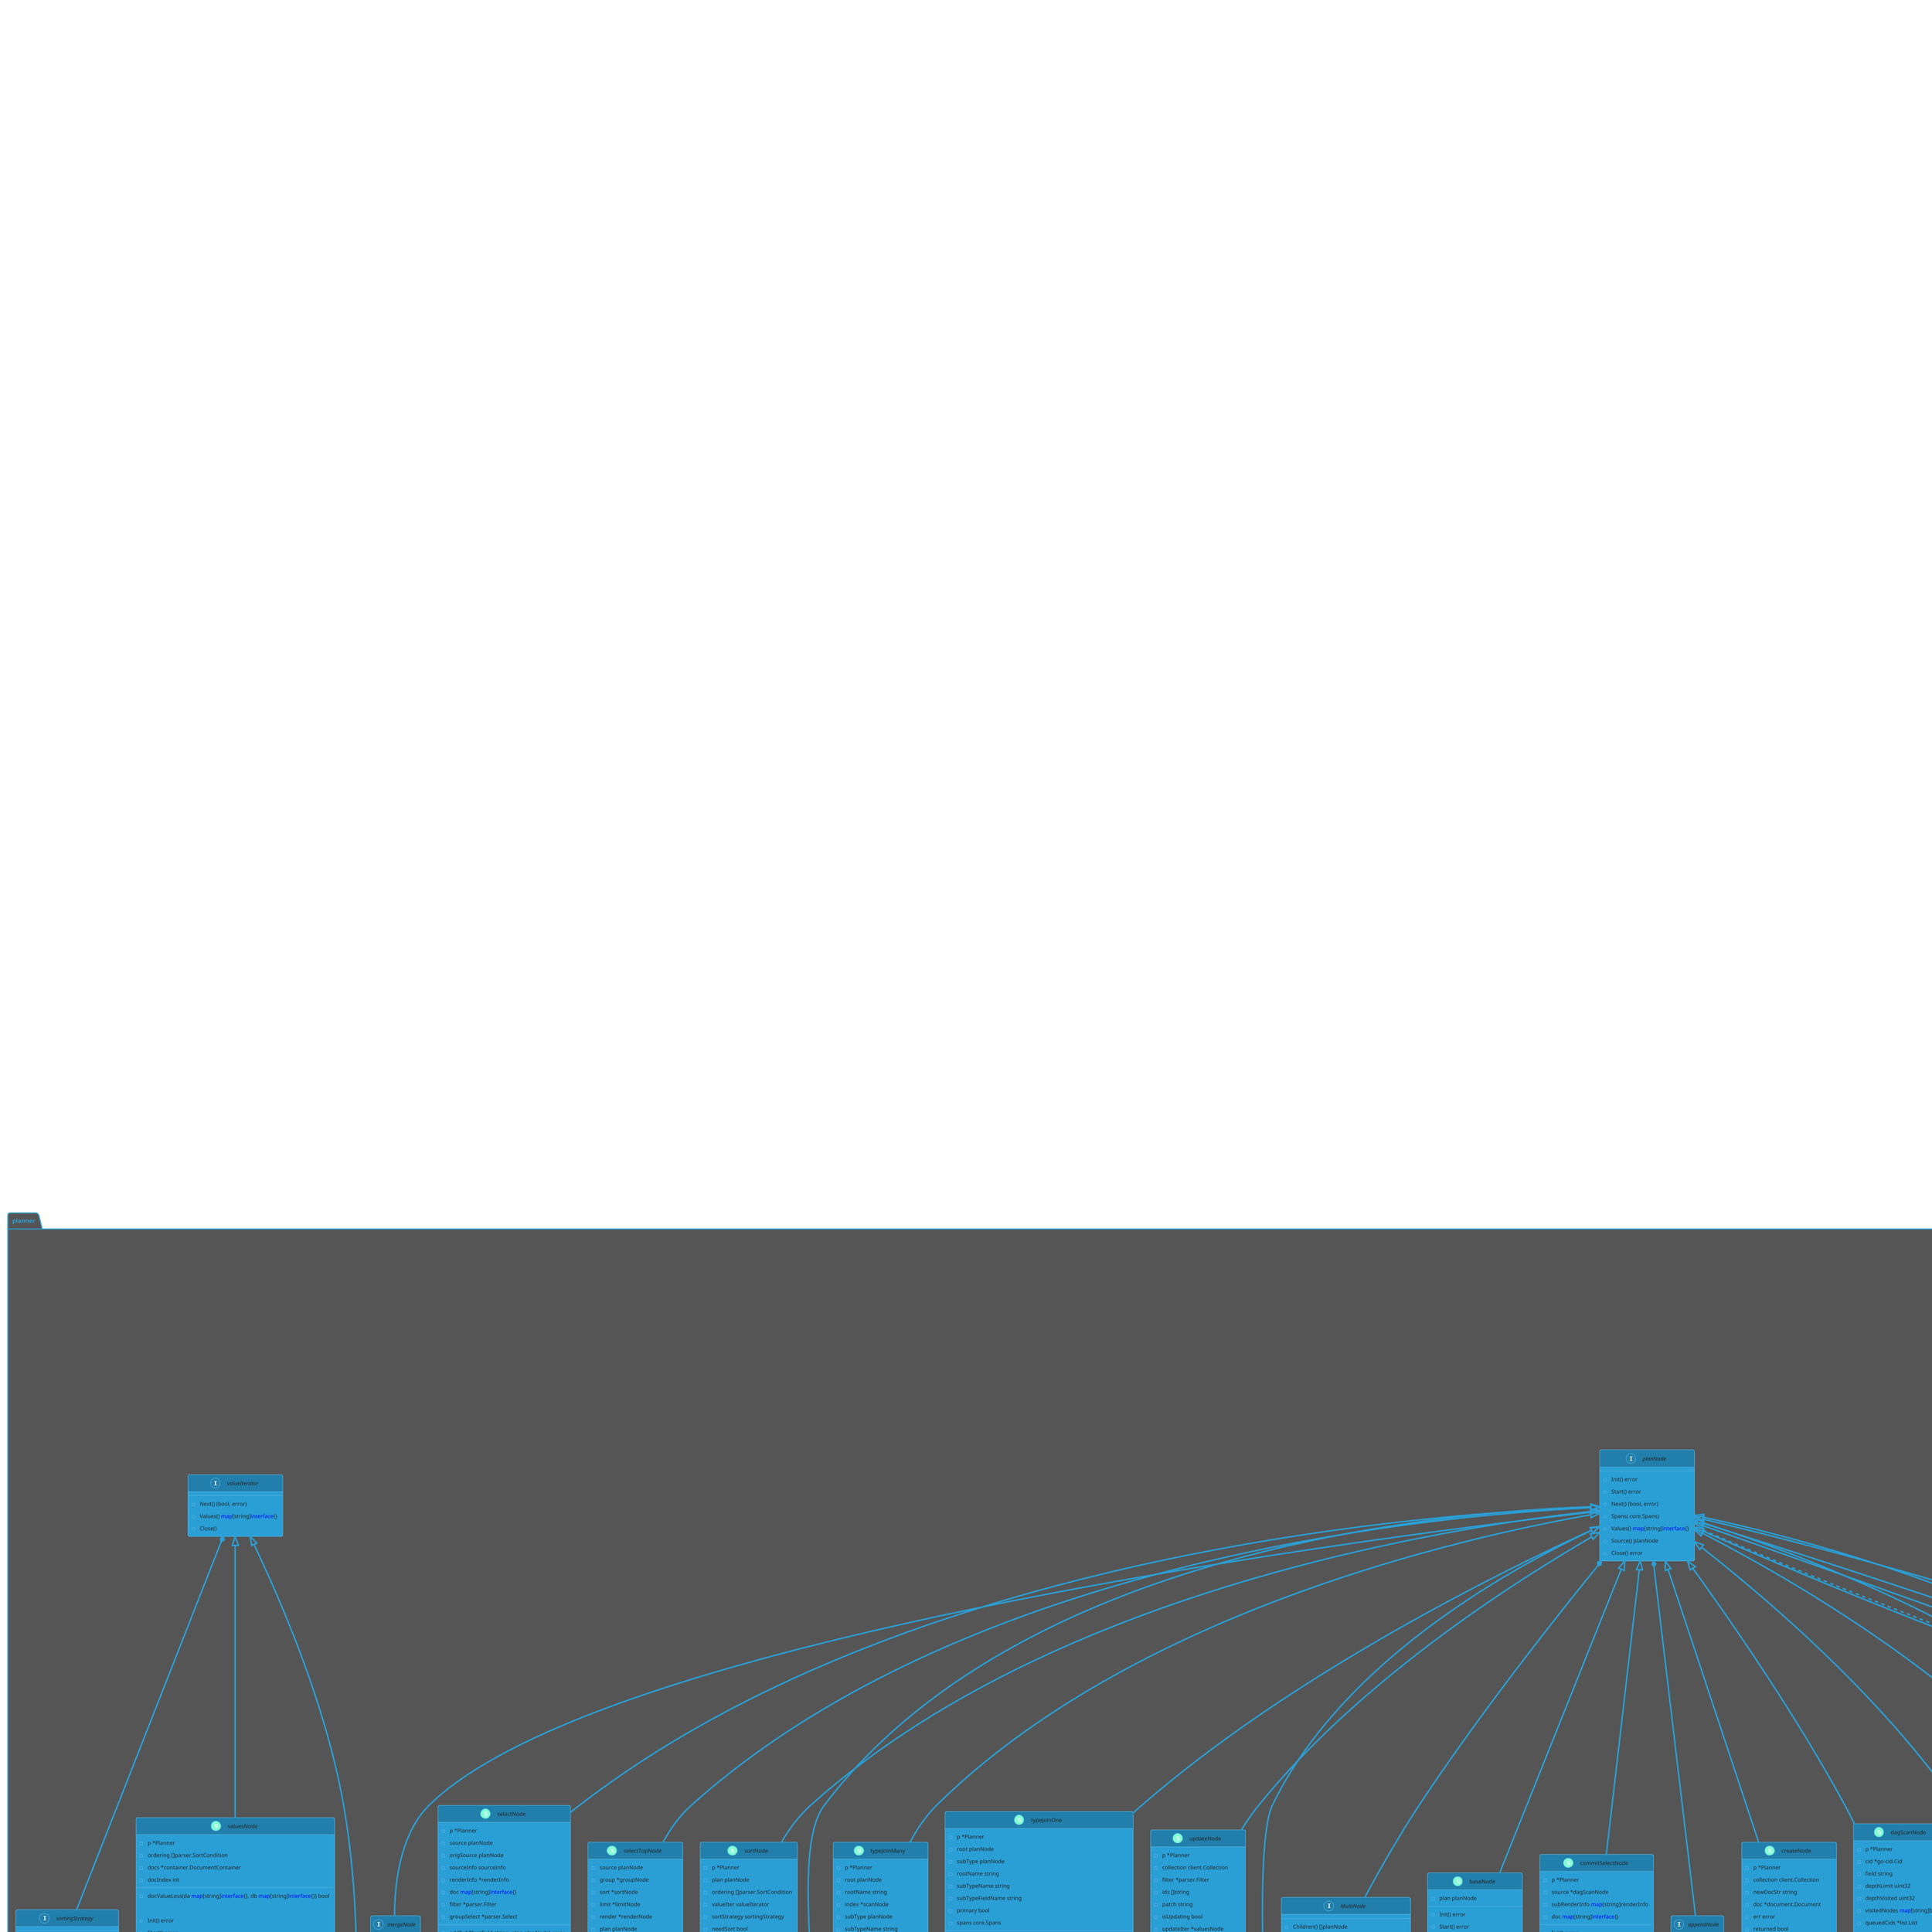 @startuml
!theme cyborg
namespace badger {
    class Datastore << (S,Aquamarine) >> {
        - closeLk sync.RWMutex
        - closed bool
        - closeOnce sync.Once
        - closing <font color=blue>chan</font> <font color=blue>struct</font>{}
        - gcDiscardRatio float64
        - gcSleep time.Duration
        - gcInterval time.Duration
        - syncWrites bool

        + DB *v3.DB

        - periodicGC() 
        - newImplicitTransaction(readOnly bool) *txn
        - gcOnce() error

        + NewTransaction(ctx context.Context, readOnly bool) (go-datastore.Txn, error)
        + Put(ctx context.Context, key go-datastore.Key, value []byte) error
        + Sync(ctx context.Context, prefix go-datastore.Key) error
        + PutWithTTL(ctx context.Context, key go-datastore.Key, value []byte, ttl time.Duration) error
        + SetTTL(ctx context.Context, key go-datastore.Key, ttl time.Duration) error
        + GetExpiration(ctx context.Context, key go-datastore.Key) (time.Time, error)
        + Get(ctx context.Context, key go-datastore.Key) ([]byte, error)
        + Has(ctx context.Context, key go-datastore.Key) (bool, error)
        + GetSize(ctx context.Context, key go-datastore.Key) (int, error)
        + Delete(ctx context.Context, key go-datastore.Key) error
        + Query(ctx context.Context, q query.Query) (query.Results, error)
        + DiskUsage(ctx context.Context) (uint64, error)
        + Close() error
        + Batch(ctx context.Context) (go-datastore.Batch, error)
        + CollectGarbage(ctx context.Context) error

    }
    class Options << (S,Aquamarine) >> {
        + GcDiscardRatio float64
        + GcInterval time.Duration
        + GcSleep time.Duration

    }
    class batch << (S,Aquamarine) >> {
        - ds *Datastore
        - writeBatch *v3.WriteBatch

        - put(key go-datastore.Key, value []byte) error
        - delete(key go-datastore.Key) error
        - commit() error
        - cancel() 

        + Put(ctx context.Context, key go-datastore.Key, value []byte) error
        + Delete(ctx context.Context, key go-datastore.Key) error
        + Commit(ctx context.Context) error
        + Cancel() error

    }
    class compatLogger << (S,Aquamarine) >> {
        - skipLogger zap.SugaredLogger

        + Warning(args ...<font color=blue>interface</font>{}) 
        + Warningf(format string, args ...<font color=blue>interface</font>{}) 

    }
    class txn << (S,Aquamarine) >> {
        - ds *Datastore
        - txn *v3.Txn
        - implicit bool

        - put(key go-datastore.Key, value []byte) error
        - putWithTTL(key go-datastore.Key, value []byte, ttl time.Duration) error
        - getExpiration(key go-datastore.Key) (time.Time, error)
        - setTTL(key go-datastore.Key, ttl time.Duration) error
        - get(key go-datastore.Key) ([]byte, error)
        - has(key go-datastore.Key) (bool, error)
        - getSize(key go-datastore.Key) (int, error)
        - delete(key go-datastore.Key) error
        - query(q query.Query) (query.Results, error)
        - commit() error
        - close() error
        - discard() 

        + Put(ctx context.Context, key go-datastore.Key, value []byte) error
        + Sync(ctx context.Context, prefix go-datastore.Key) error
        + PutWithTTL(ctx context.Context, key go-datastore.Key, value []byte, ttl time.Duration) error
        + GetExpiration(ctx context.Context, key go-datastore.Key) (time.Time, error)
        + SetTTL(ctx context.Context, key go-datastore.Key, ttl time.Duration) error
        + Get(ctx context.Context, key go-datastore.Key) ([]byte, error)
        + Has(ctx context.Context, key go-datastore.Key) (bool, error)
        + GetSize(ctx context.Context, key go-datastore.Key) (int, error)
        + Delete(ctx context.Context, key go-datastore.Key) error
        + Query(ctx context.Context, q query.Query) (query.Results, error)
        + Commit(ctx context.Context) error
        + Close() error
        + Discard(ctx context.Context) 

    }
}
"v3.Options" *-- "badger.Options"
"zap.SugaredLogger" *-- "badger.compatLogger"


namespace base {
    class CollectionDescription << (S,Aquamarine) >> {
        + Name string
        + ID uint32
        + Schema SchemaDescription
        + Indexes []IndexDescription

        + IDString() string
        + GetField(name string) (FieldDescription, bool)

    }
    class FieldDescription << (S,Aquamarine) >> {
        + Name string
        + ID FieldID
        + Kind FieldKind
        + Schema string
        + RelationName string
        + Typ core.CType
        + Meta uint8

        + IsObject() bool

    }
    class IndexDescription << (S,Aquamarine) >> {
        + Name string
        + ID uint32
        + Primary bool
        + Unique bool
        + FieldIDs []uint32
        + Junction bool
        + RelationType string

        + IDString() string

    }
    class SchemaDescription << (S,Aquamarine) >> {
        + ID uint32
        + Name string
        + Key []byte
        + FieldIDs []uint32
        + Fields []FieldDescription

        + IsEmpty() bool

    }
    class base.DataEncoding << (T, #FF7700) >>  {
    }
    class base.FieldID << (T, #FF7700) >>  {
    }
    class base.FieldKind << (T, #FF7700) >>  {
    }
}


namespace client {
    interface Collection  {
        + Description() base.CollectionDescription
        + Name() string
        + Schema() base.SchemaDescription
        + ID() uint32
        + Indexes() []base.IndexDescription
        + PrimaryIndex() base.IndexDescription
        + Index( uint32) (base.IndexDescription, error)
        + CreateIndex( base.IndexDescription) error
        + Create( context.Context,  *document.Document) error
        + CreateMany( context.Context,  []*document.Document) error
        + Update( context.Context,  *document.Document) error
        + Save( context.Context,  *document.Document) error
        + Delete( context.Context,  key.DocKey) (bool, error)
        + Exists( context.Context,  key.DocKey) (bool, error)
        + UpdateWith( context.Context,  <font color=blue>interface</font>{},  <font color=blue>interface</font>{},  ...UpdateOpt) error
        + UpdateWithFilter( context.Context,  <font color=blue>interface</font>{},  <font color=blue>interface</font>{},  ...UpdateOpt) (*UpdateResult, error)
        + UpdateWithKey( context.Context,  key.DocKey,  <font color=blue>interface</font>{},  ...UpdateOpt) (*UpdateResult, error)
        + UpdateWithKeys( context.Context,  []key.DocKey,  <font color=blue>interface</font>{},  ...UpdateOpt) (*UpdateResult, error)
        + DeleteWith( context.Context,  <font color=blue>interface</font>{},  <font color=blue>interface</font>{},  ...DeleteOpt) error
        + DeleteWithFilter( context.Context,  <font color=blue>interface</font>{},  <font color=blue>interface</font>{},  ...DeleteOpt) (*DeleteResult, error)
        + DeleteWithKey( context.Context,  key.DocKey,  <font color=blue>interface</font>{},  ...DeleteOpt) (*DeleteResult, error)
        + DeleteWithKeys( context.Context,  []key.DocKey,  <font color=blue>interface</font>{},  ...DeleteOpt) (*DeleteResult, error)
        + WithTxn( Txn) Collection

    }
    class CreateOpt << (S,Aquamarine) >> {
    }
    interface DB  {
        + CreateCollection( context.Context,  base.CollectionDescription) (Collection, error)
        + GetCollection( context.Context,  string) (Collection, error)
        + ExecQuery( context.Context,  string) *QueryResult
        + SchemaManager() *schema.SchemaManager
        + AddSchema( context.Context,  string) error
        + PrintDump(ctx context.Context) 
        + GetBlock(ctx context.Context, c go-cid.Cid) (go-block-format.Block, error)

    }
    class DeleteOpt << (S,Aquamarine) >> {
    }
    class DeleteResult << (S,Aquamarine) >> {
        + Count int64
        + DocKeys []string

    }
    class QueryResult << (S,Aquamarine) >> {
        + Errors []<font color=blue>interface</font>{}
        + Data <font color=blue>interface</font>{}

    }
    interface Sequence  {
    }
    interface Txn  {
        + Systemstore() core.DSReaderWriter
        + IsBatch() bool

    }
    class UpdateOpt << (S,Aquamarine) >> {
    }
    class UpdateResult << (S,Aquamarine) >> {
        + Count int64
        + DocKeys []string

    }
}


namespace clock {
    class MerkleClock << (S,Aquamarine) >> {
        - headstore core.DSReaderWriter
        - dagstore core.DAGStore
        - headset *heads
        - crdt core.ReplicatedData

        - putBlock(ctx context.Context, heads []go-cid.Cid, height uint64, delta core.Delta) (go-ipld-format.Node, error)

        + AddDAGNode(ctx context.Context, delta core.Delta) (go-cid.Cid, error)
        + ProcessNode(ctx context.Context, ng core.NodeGetter, root go-cid.Cid, rootPrio uint64, delta core.Delta, node go-ipld-format.Node) ([]go-cid.Cid, error)
        + Heads() *heads

    }
    class crdtNodeGetter << (S,Aquamarine) >> {
        - deltaExtractor <font color=blue>func</font>(go-ipld-format.Node) (core.Delta, error)

        + GetDelta(ctx context.Context, c go-cid.Cid) (go-ipld-format.Node, core.Delta, error)
        + GetPriority(ctx context.Context, c go-cid.Cid) (uint64, error)
        + GetDeltas(ctx context.Context, cids []go-cid.Cid) <font color=blue>chan</font> core.NodeDeltaPair

    }
    class deltaEntry << (S,Aquamarine) >> {
        - delta core.Delta
        - node go-ipld-format.Node
        - err error

        + GetNode() go-ipld-format.Node
        + GetDelta() core.Delta
        + Error() error

    }
    class heads << (S,Aquamarine) >> {
        - store core.DSReaderWriter
        - namespace go-datastore.Key

        - key(c go-cid.Cid) go-datastore.Key
        - load(ctx context.Context, c go-cid.Cid) (uint64, error)
        - write(ctx context.Context, store go-datastore.Write, c go-cid.Cid, height uint64) error
        - delete(ctx context.Context, store go-datastore.Write, c go-cid.Cid) error

        + IsHead(ctx context.Context, c go-cid.Cid) (bool, uint64, error)
        + Len(ctx context.Context) (int, error)
        + Replace(ctx context.Context, h go-cid.Cid, c go-cid.Cid, height uint64) error
        + Add(ctx context.Context, c go-cid.Cid, height uint64) error
        + List(ctx context.Context) ([]go-cid.Cid, uint64, error)

    }
}
"go-ipld-format.NodeGetter" *-- "clock.crdtNodeGetter"

"core.MerkleClock" <|-- "clock.MerkleClock"
"core.NodeGetter" <|-- "clock.crdtNodeGetter"
"core.NodeDeltaPair" <|-- "clock.deltaEntry"

namespace cmd {
    class BadgerOptions << (S,Aquamarine) >> {
        + Path string

    }
    class Config << (S,Aquamarine) >> {
        + Database Options

    }
    class MemoryOptions << (S,Aquamarine) >> {
        + Size uint64

    }
    class Options << (S,Aquamarine) >> {
        + Address string
        + Store string
        + Memory MemoryOptions
        + Badger BadgerOptions

    }
}
"v3.Options" *-- "cmd.BadgerOptions"


namespace container {
    class DocumentContainer << (S,Aquamarine) >> {
        - docs []<font color=blue>map</font>[string]<font color=blue>interface</font>{}
        - numDocs int

        + At(index int) <font color=blue>map</font>[string]<font color=blue>interface</font>{}
        + Len() int
        + AddDoc(doc <font color=blue>map</font>[string]<font color=blue>interface</font>{}) error
        + Swap(i int, j int) 
        + Close() error

    }
}


namespace core {
    interface CompositeDelta  {
        + Links() []DAGLink

    }
    class DAGLink << (S,Aquamarine) >> {
        + Name string
        + Cid go-cid.Cid

    }
    interface DAGStore  {
    }
    interface DSReaderWriter  {
    }
    interface Delta  {
        + GetPriority() uint64
        + SetPriority( uint64) 
        + Marshal() ([]byte, error)
        + Value() <font color=blue>interface</font>{}

    }
    class Key << (S,Aquamarine) >> {
        + ToDS() go-datastore.Key
        + PrefixEnd() Key
        + FieldID() (uint32, error)

    }
    class KeyValue << (S,Aquamarine) >> {
        + Key Key
        + Value []byte

    }
    interface MerkleClock  {
        + AddDAGNode(ctx context.Context, delta Delta) (go-cid.Cid, error)
        + ProcessNode( context.Context,  NodeGetter,  go-cid.Cid,  uint64,  Delta,  go-ipld-format.Node) ([]go-cid.Cid, error)

    }
    interface MultiStore  {
        + Datastore() DSReaderWriter
        + Headstore() DSReaderWriter
        + DAGstore() DAGStore

    }
    interface NodeDeltaPair  {
        + GetNode() go-ipld-format.Node
        + GetDelta() Delta
        + Error() error

    }
    interface NodeGetter  {
        + GetDelta( context.Context,  go-cid.Cid) (go-ipld-format.Node, Delta, error)
        + GetDeltas( context.Context,  []go-cid.Cid) <font color=blue>chan</font> NodeDeltaPair
        + GetPriority( context.Context,  go-cid.Cid) (uint64, error)

    }
    interface PersistedReplicatedData  {
        + Publish( Delta) (go-cid.Cid, error)

    }
    interface ReplicatedData  {
        + Merge(ctx context.Context, other Delta, id string) error
        + DeltaDecode(node go-ipld-format.Node) (Delta, error)
        + Value(ctx context.Context) ([]byte, error)

    }
    interface Span  {
        + Start() Key
        + End() Key
        + Contains( Span) bool
        + Equal( Span) bool
        + Compare( Span) int

    }
    interface Txn  {
        + Systemstore() DSReaderWriter

    }
    class core.CType << (T, #FF7700) >>  {
    }
    class core.Spans << (T, #FF7700) >>  {
    }
    class span << (S,Aquamarine) >> {
        - start Key
        - end Key

        + Start() Key
        + End() Key
        + Contains(s2 Span) bool
        + Equal(s2 Span) bool
        + Compare(s2 Span) int

    }
}
"core.Delta" *-- "core.CompositeDelta"
"go-datastore.Key" *-- "core.Key"
"core.ReplicatedData" *-- "core.PersistedReplicatedData"
"core.MultiStore" *-- "core.Txn"
"core.Span" *-- "core.span"

"core.Span" <|-- "core.span"

namespace crdt {
    class CompositeDAG << (S,Aquamarine) >> {
        + Value(ctx context.Context) ([]byte, error)
        + Set(patch []byte, links []core.DAGLink) *CompositeDAGDelta
        + Merge(ctx context.Context, delta core.Delta, id string) error
        + DeltaDecode(node go-ipld-format.Node) (core.Delta, error)

    }
    class CompositeDAGDelta << (S,Aquamarine) >> {
        + Priority uint64
        + Data []byte
        + SubDAGs []core.DAGLink

        + GetPriority() uint64
        + SetPriority(prio uint64) 
        + Marshal() ([]byte, error)
        + Value() <font color=blue>interface</font>{}
        + Links() []core.DAGLink

    }
    class Factory << (S,Aquamarine) >> {
        - crdts <font color=blue>map</font>[core.CType]*MerkleCRDTFactory
        - datastore core.DSReaderWriter
        - headstore core.DSReaderWriter
        - dagstore core.DAGStore

        - getRegisteredFactory(t core.CType) (*MerkleCRDTFactory, error)

        + Register(t core.CType, fn *MerkleCRDTFactory) error
        + Instance(t core.CType, key go-datastore.Key) (MerkleCRDT, error)
        + InstanceWithStores(store core.MultiStore, t core.CType, key go-datastore.Key) (MerkleCRDT, error)
        + SetStores(datastore core.DSReaderWriter, headstore core.DSReaderWriter, dagstore core.DAGStore) error
        + WithStores(datastore core.DSReaderWriter, headstore core.DSReaderWriter, dagstore core.DAGStore) Factory
        + SetDatastore(datastore core.DSReaderWriter) error
        + WithDatastore(datastore core.DSReaderWriter) Factory
        + SetHeadstore(headstore core.DSReaderWriter) error
        + WithHeadstore(headstore core.DSReaderWriter) Factory
        + SetDagstore(dagstore core.DAGStore) error
        + WithDagstore(dagstore core.DAGStore) Factory
        + Datastore() core.DSReaderWriter
        + Headstore() core.DSReaderWriter
        + DAGstore() core.DAGStore

    }
    class LWWRegDelta << (S,Aquamarine) >> {
        + Priority uint64
        + Data []byte

        + GetPriority() uint64
        + SetPriority(prio uint64) 
        + Marshal() ([]byte, error)
        + Value() <font color=blue>interface</font>{}

    }
    class LWWRegister << (S,Aquamarine) >> {
        - key string

        - setValue(ctx context.Context, val []byte, priority uint64) error

        + Value(ctx context.Context) ([]byte, error)
        + Set(value []byte) *LWWRegDelta
        + Merge(ctx context.Context, delta core.Delta, id string) error
        + DeltaDecode(node go-ipld-format.Node) (core.Delta, error)

    }
    interface MerkleCRDT  {
    }
    class MerkleCompositeDAG << (S,Aquamarine) >> {
        - reg crdt.CompositeDAG

        + Set(ctx context.Context, patch []byte, links []core.DAGLink) (go-cid.Cid, error)
        + Value(ctx context.Context) ([]byte, error)
        + Merge(ctx context.Context, other core.Delta, id string) error

    }
    class MerkleLWWRegister << (S,Aquamarine) >> {
        - reg crdt.LWWRegister

        + Set(ctx context.Context, value []byte) (go-cid.Cid, error)
        + Value(ctx context.Context) ([]byte, error)
        + Merge(ctx context.Context, other core.Delta, id string) error

    }
    class baseCRDT << (S,Aquamarine) >> {
        - store core.DSReaderWriter
        - namespace go-datastore.Key
        - keysNs string
        - valueSuffix string
        - prioritySuffix string

        - keyPrefix(key string) go-datastore.Key
        - valueKey(key string) go-datastore.Key
        - priorityKey(key string) go-datastore.Key
        - setPriority(ctx context.Context, key string, priority uint64) error
        - getPriority(ctx context.Context, key string) (uint64, error)

    }
    class baseMerkleCRDT << (S,Aquamarine) >> {
        - clock core.MerkleClock
        - crdt core.ReplicatedData

        + Merge(ctx context.Context, other core.Delta, id string) error
        + DeltaDecode(node go-ipld-format.Node) (core.Delta, error)
        + Value(ctx context.Context) ([]byte, error)
        + Publish(ctx context.Context, delta core.Delta) (go-cid.Cid, error)

    }
    class crdt.MerkleCRDTFactory << (T, #FF7700) >>  {
    }
    class crdt.MerkleCRDTInitFn << (T, #FF7700) >>  {
    }
    class "<font color=blue>func</font>(core.MultiStore) MerkleCRDTInitFn" as fontcolorbluefuncfontcoreMultiStoreMerkleCRDTInitFn {
        'This class was created so that we can correctly have an alias pointing to this name. Since it contains dots that can break namespaces
    }
    class "<font color=blue>func</font>(go-datastore.Key) MerkleCRDT" as fontcolorbluefuncfontgodatastoreKeyMerkleCRDT {
        'This class was created so that we can correctly have an alias pointing to this name. Since it contains dots that can break namespaces
    }
}
"crdt.baseCRDT" *-- "crdt.LWWRegister"
"crdt.baseMerkleCRDT" *-- "crdt.MerkleCompositeDAG"
"crdt.baseMerkleCRDT" *-- "crdt.MerkleLWWRegister"

"core.ReplicatedData" <|-- "crdt.CompositeDAG"
"core.CompositeDelta" <|-- "crdt.CompositeDAGDelta"
"core.Delta" <|-- "crdt.CompositeDAGDelta"
"core.MultiStore" <|-- "crdt.Factory"
"core.Delta" <|-- "crdt.LWWRegDelta"
"core.ReplicatedData" <|-- "crdt.LWWRegister"
"core.ReplicatedData" <|-- "crdt.baseMerkleCRDT"

namespace db {
    class Collection << (S,Aquamarine) >> {
        - db *DB
        - txn *Txn
        - colID uint32
        - colIDKey core.Key
        - desc base.CollectionDescription

        - create(ctx context.Context, txn *Txn, doc *document.Document) error
        - update(ctx context.Context, txn *Txn, doc *document.Document) error
        - save(ctx context.Context, txn *Txn, doc *document.Document) error
        - delete(ctx context.Context, txn *Txn, key key.DocKey) (bool, error)
        - exists(ctx context.Context, txn *Txn, key key.DocKey) (bool, error)
        - saveDocValue(ctx context.Context, txn *Txn, key go-datastore.Key, val document.Value) (go-cid.Cid, error)
        - saveValueToMerkleCRDT(ctx context.Context, txn *Txn, key go-datastore.Key, ctype core.CType, args ...<font color=blue>interface</font>{}) (go-cid.Cid, error)
        - getTxn(ctx context.Context, readonly bool) (*Txn, error)
        - discardImplicitTxn(ctx context.Context, txn *Txn) 
        - commitImplicitTxn(ctx context.Context, txn *Txn) error
        - getIndexDocKey(key go-datastore.Key, indexID uint32) go-datastore.Key
        - getPrimaryIndexDocKey(key go-datastore.Key) go-datastore.Key
        - getFieldKey(key go-datastore.Key, fieldName string) go-datastore.Key
        - getSchemaFieldID(fieldName string) uint32
        - deleteWithKey(ctx context.Context, txn *Txn, key key.DocKey, deleter <font color=blue>interface</font>{}, opts ...client.DeleteOpt) (*client.DeleteResult, error)
        - deleteWithKeys(ctx context.Context, txn *Txn, keys []key.DocKey, deleter <font color=blue>interface</font>{}, opts ...client.DeleteOpt) (*client.DeleteResult, error)
        - makeSelectionDeleteQuery(ctx context.Context, txn *Txn, filter <font color=blue>interface</font>{}, opts ...client.DeleteOpt) (planner.Query, error)
        - deleteWithFilter(ctx context.Context, txn *Txn, filter <font color=blue>interface</font>{}, deleter <font color=blue>interface</font>{}, opts ...client.DeleteOpt) (*client.DeleteResult, error)
        - makeSelectDeleteLocal(filter *parser.Filter) (*parser.Select, error)
        - get(ctx context.Context, txn *Txn, key key.DocKey) (*document.Document, error)
        - updateWithKey(ctx context.Context, txn *Txn, key key.DocKey, updater <font color=blue>interface</font>{}, opts ...client.UpdateOpt) (*client.UpdateResult, error)
        - updateWithKeys(ctx context.Context, txn *Txn, keys []key.DocKey, updater <font color=blue>interface</font>{}, opts ...client.UpdateOpt) (*client.UpdateResult, error)
        - updateWithFilter(ctx context.Context, txn *Txn, filter <font color=blue>interface</font>{}, updater <font color=blue>interface</font>{}, opts ...client.UpdateOpt) (*client.UpdateResult, error)
        - applyPatch(txn *Txn, doc <font color=blue>map</font>[string]<font color=blue>interface</font>{}, patch []<font color=blue>map</font>[string]<font color=blue>interface</font>{}) error
        - applyPatchOp(txn *Txn, dockey string, field string, currentVal <font color=blue>interface</font>{}, patchOp <font color=blue>map</font>[string]<font color=blue>interface</font>{}) error
        - applyMerge(ctx context.Context, txn *Txn, doc <font color=blue>map</font>[string]<font color=blue>interface</font>{}, merge <font color=blue>map</font>[string]<font color=blue>interface</font>{}) error
        - applyMergePatchOp(txn *Txn, docKey string, field string, currentVal <font color=blue>interface</font>{}, targetVal <font color=blue>interface</font>{}) error
        - makeSelectionUpdateQuery(ctx context.Context, txn *Txn, filter <font color=blue>interface</font>{}, opts ...client.UpdateOpt) (planner.Query, error)
        - makeSelectUpdateLocal(filter *parser.Filter) (*parser.Select, error)
        - getCollectionForPatchOpPath(txn *Txn, path string) (*Collection, bool, error)
        - getTargetKeyForPatchPath(txn *Txn, doc <font color=blue>map</font>[string]<font color=blue>interface</font>{}, path string) (string, error)

        + Description() base.CollectionDescription
        + Name() string
        + Schema() base.SchemaDescription
        + ID() uint32
        + Indexes() []base.IndexDescription
        + PrimaryIndex() base.IndexDescription
        + Index(id uint32) (base.IndexDescription, error)
        + CreateIndex(idesc base.IndexDescription) error
        + WithTxn(txn client.Txn) client.Collection
        + Create(ctx context.Context, doc *document.Document) error
        + CreateMany(ctx context.Context, docs []*document.Document) error
        + Update(ctx context.Context, doc *document.Document) error
        + Save(ctx context.Context, doc *document.Document) error
        + Delete(ctx context.Context, key key.DocKey) (bool, error)
        + Exists(ctx context.Context, key key.DocKey) (bool, error)
        + Delete2(doc *document.SimpleDocument, opts ...client.DeleteOpt) error
        + DeleteWith(ctx context.Context, target <font color=blue>interface</font>{}, deleter <font color=blue>interface</font>{}, opts ...client.DeleteOpt) error
        + DeleteWithFilter(ctx context.Context, filter <font color=blue>interface</font>{}, deleter <font color=blue>interface</font>{}, opts ...client.DeleteOpt) (*client.DeleteResult, error)
        + DeleteWithKey(ctx context.Context, key key.DocKey, deleter <font color=blue>interface</font>{}, opts ...client.DeleteOpt) (*client.DeleteResult, error)
        + DeleteWithKeys(ctx context.Context, keys []key.DocKey, deleter <font color=blue>interface</font>{}, opts ...client.DeleteOpt) (*client.DeleteResult, error)
        + DeleteWithDoc(doc *document.SimpleDocument, deleter <font color=blue>interface</font>{}, opts ...client.DeleteOpt) error
        + DeleteWithDocs(docs []*document.SimpleDocument, deleter <font color=blue>interface</font>{}, opts ...client.DeleteOpt) error
        + Get(ctx context.Context, key key.DocKey) (*document.Document, error)
        + Create2(doc *document.SimpleDocument, opts ...CreateOpt) error
        + Update2(doc *document.SimpleDocument, opts ...client.UpdateOpt) error
        + UpdateWith(ctx context.Context, target <font color=blue>interface</font>{}, updater <font color=blue>interface</font>{}, opts ...client.UpdateOpt) error
        + UpdateWithFilter(ctx context.Context, filter <font color=blue>interface</font>{}, updater <font color=blue>interface</font>{}, opts ...client.UpdateOpt) (*client.UpdateResult, error)
        + UpdateWithKey(ctx context.Context, key key.DocKey, updater <font color=blue>interface</font>{}, opts ...client.UpdateOpt) (*client.UpdateResult, error)
        + UpdateWithKeys(ctx context.Context, keys []key.DocKey, updater <font color=blue>interface</font>{}, opts ...client.UpdateOpt) (*client.UpdateResult, error)
        + UpdateWithDoc(doc *document.SimpleDocument, updater <font color=blue>interface</font>{}, opts ...client.UpdateOpt) error
        + UpdateWithDocs(docs []*document.SimpleDocument, updater <font color=blue>interface</font>{}, opts ...client.UpdateOpt) error

    }
    class CreateOpt << (S,Aquamarine) >> {
    }
    class DB << (S,Aquamarine) >> {
        - glock sync.RWMutex
        - rootstore go-datastore.Batching
        - systemstore core.DSReaderWriter
        - ssKeyTransform keytransform.KeyTransform
        - datastore core.DSReaderWriter
        - dsKeyTransform keytransform.KeyTransform
        - headstore core.DSReaderWriter
        - hsKeyTransform keytransform.KeyTransform
        - dagstore core.DAGStore
        - dagKeyTransform keytransform.KeyTransform
        - crdtFactory *crdt.Factory
        - schema *schema.SchemaManager
        - queryExecutor *planner.QueryExecutor
        - initialized bool
        - log v2.StandardLogger
        - options <font color=blue>interface</font>{}

        - newCollection(desc base.CollectionDescription) (*Collection, error)
        - printDebugDB(ctx context.Context) 
        - loadSchema(ctx context.Context) error
        - saveSchema(ctx context.Context, astdoc *ast.Document) error
        - getSequence(ctx context.Context, key string) (*sequence, error)
        - newTxn(ctx context.Context, readonly bool) (*Txn, error)

        + Listen(address string) 
        + GetBlock(ctx context.Context, c go-cid.Cid) (go-block-format.Block, error)
        + CreateCollection(ctx context.Context, desc base.CollectionDescription) (client.Collection, error)
        + GetCollection(ctx context.Context, name string) (client.Collection, error)
        + Start(ctx context.Context) error
        + Initialize(ctx context.Context) error
        + PrintDump(ctx context.Context) 
        + Close() 
        + ExecQuery(ctx context.Context, query string) *client.QueryResult
        + ExecIntrospection(query string) *client.QueryResult
        + AddSchema(ctx context.Context, schema string) error
        + SchemaManager() *schema.SchemaManager
        + NewTxn(ctx context.Context, readonly bool) (*Txn, error)

    }
    class DeleteOpt << (S,Aquamarine) >> {
    }
    class DeleteResult << (S,Aquamarine) >> {
        + Count int64
        + DocKeys []string

    }
    class Txn << (S,Aquamarine) >> {
        - systemstore core.DSReaderWriter
        - datastore core.DSReaderWriter
        - headstore core.DSReaderWriter
        - dagstore core.DAGStore

        + Systemstore() core.DSReaderWriter
        + Datastore() core.DSReaderWriter
        + Headstore() core.DSReaderWriter
        + DAGstore() core.DAGStore
        + IsBatch() bool

    }
    class UpdateOpt << (S,Aquamarine) >> {
    }
    interface patcher  {
    }
    class sequence << (S,Aquamarine) >> {
        - db *DB
        - key go-datastore.Key
        - val uint64

        - get(ctx context.Context) (uint64, error)
        - update(ctx context.Context) error
        - next(ctx context.Context) (uint64, error)

    }
    class shimBatcherTxn << (S,Aquamarine) >> {
        + Discard(_ context.Context) 

    }
    class shimTxnStore << (S,Aquamarine) >> {
        + Sync(ctx context.Context, prefix go-datastore.Key) error
        + Close() error

    }
}
"go-datastore.Txn" *-- "db.Txn"
"go-datastore.Batch" *-- "db.shimBatcherTxn"
"go-datastore.Read" *-- "db.shimBatcherTxn"
"go-datastore.Txn" *-- "db.shimTxnStore"

"client.Collection" <|-- "db.Collection"
"client.DB" <|-- "db.DB"
"client.Txn" <|-- "db.Txn"
"core.MultiStore" <|-- "db.Txn"
"core.Txn" <|-- "db.Txn"

namespace document {
    class Document << (S,Aquamarine) >> {
        - schema base.SchemaDescription
        - key key.DocKey
        - fields <font color=blue>map</font>[string]Field
        - values <font color=blue>map</font>[Field]Value
        - isDirty bool

        - set(t core.CType, field string, value Value) error
        - setCBOR(t core.CType, field string, val <font color=blue>interface</font>{}) error
        - setObject(t core.CType, field string, val *Document) error
        - setAndParseType(field string, value <font color=blue>interface</font>{}) error
        - setAndParseObjectType(value <font color=blue>map</font>[string]<font color=blue>interface</font>{}) error
        - toMap() (<font color=blue>map</font>[string]<font color=blue>interface</font>{}, error)
        - toMapWithKey() (<font color=blue>map</font>[string]<font color=blue>interface</font>{}, error)
        - newField(t core.CType, name string, schemaType ...string) Field

        + Key() key.DocKey
        + Get(field string) (<font color=blue>interface</font>{}, error)
        + GetValue(field string) (Value, error)
        + GetValueWithField(f Field) (Value, error)
        + SetWithJSON(patch []byte) error
        + Set(field string, value <font color=blue>interface</font>{}) error
        + SetAs(field string, value <font color=blue>interface</font>{}, t core.CType) error
        + Delete(fields ...string) error
        + Fields() <font color=blue>map</font>[string]Field
        + Values() <font color=blue>map</font>[Field]{packageName}Value
        + Bytes() ([]byte, error)
        + String() string
        + ToMap() (<font color=blue>map</font>[string]<font color=blue>interface</font>{}, error)

    }
    class EncProperty << (S,Aquamarine) >> {
        + Desc base.FieldDescription
        + Raw []byte

        + Decode() (core.CType, <font color=blue>interface</font>{}, error)

    }
    class EncodedDocument << (S,Aquamarine) >> {
        + Key []byte
        + Schema *base.SchemaDescription
        + Properties <font color=blue>map</font>[base.FieldDescription]*EncProperty

        + Reset() 
        + Decode() (*Document, error)
        + DecodeToMap() (<font color=blue>map</font>[string]<font color=blue>interface</font>{}, error)

    }
    interface Field  {
        + Key() go-datastore.Key
        + Name() string
        + Type() core.CType
        + SchemaType() string

    }
    class Int64Value << (S,Aquamarine) >> {
        + Bytes() ([]byte, error)

    }
    class List << (S,Aquamarine) >> {
    }
    interface ReadableValue  {
        + Read() (<font color=blue>interface</font>{}, error)

    }
    class Scalar << (S,Aquamarine) >> {
    }
    class SimpleDocument << (S,Aquamarine) >> {
        + Get(field string) <font color=blue>interface</font>{}

    }
    class StringValue << (S,Aquamarine) >> {
        + Bytes() ([]byte, error)

    }
    interface Value  {
        + Value() <font color=blue>interface</font>{}
        + IsDocument() bool
        + Type() core.CType
        + IsDirty() bool
        + Clean() 
        + IsDelete() bool
        + Delete() 

    }
    interface ValueType  {
    }
    interface WriteableValue  {
        + Bytes() ([]byte, error)

    }
    class cborValue << (S,Aquamarine) >> {
        + Bytes() ([]byte, error)

    }
    class document.EPTuple << (T, #FF7700) >>  {
    }
    class simpleField << (S,Aquamarine) >> {
        - name string
        - key go-datastore.Key
        - crdtType core.CType
        - schemaType string

        + Name() string
        + Type() core.CType
        + Key() go-datastore.Key
        + SchemaType() string

    }
    class simpleValue << (S,Aquamarine) >> {
        - t core.CType
        - value <font color=blue>interface</font>{}
        - isDirty bool
        - delete bool

        + Value() <font color=blue>interface</font>{}
        + Type() core.CType
        + IsDocument() bool
        + IsDirty() bool
        + Clean() 
        + Delete() 
        + IsDelete() bool

    }
}
"document.simpleValue" *-- "document.Int64Value"
"document.Value" *-- "document.ReadableValue"
"document.simpleValue" *-- "document.StringValue"
"document.Value" *-- "document.WriteableValue"
"document.simpleValue" *-- "document.cborValue"

"document.WriteableValue" <|-- "document.Document"
"document.WriteableValue" <|-- "document.Int64Value"
"document.WriteableValue" <|-- "document.StringValue"
"document.WriteableValue" <|-- "document.cborValue"
"document.Field" <|-- "document.simpleField"
"document.Value" <|-- "document.simpleValue"

namespace fetcher {
    class BlockFetcher << (S,Aquamarine) >> {
    }
    class DocumentFetcher << (S,Aquamarine) >> {
        - col *base.CollectionDescription
        - index *base.IndexDescription
        - reverse bool
        - txn core.Txn
        - spans core.Spans
        - curSpanIndex int
        - schemaFields <font color=blue>map</font>[uint32]base.FieldDescription
        - fields []*base.FieldDescription
        - doc *document.EncodedDocument
        - decodedDoc *document.Document
        - initialized bool
        - kv *core.KeyValue
        - kvIter query.Results
        - kvEnd bool
        - indexKey []byte

        - nextKey() (bool, error)
        - nextKV() (bool, *core.KeyValue, error)
        - processKV(kv *core.KeyValue) error

        + Init(col *base.CollectionDescription, index *base.IndexDescription, fields []*base.FieldDescription, reverse bool) error
        + Start(ctx context.Context, txn core.Txn, spans core.Spans) error
        + KVEnd() bool
        + KV() *core.KeyValue
        + NextKey() (bool, error)
        + NextKV() (bool, *core.KeyValue, error)
        + ProcessKV(kv *core.KeyValue) error
        + FetchNext() (*document.EncodedDocument, error)
        + FetchNextDecoded() (*document.Document, error)
        + FetchNextMap() ([]byte, <font color=blue>map</font>[string]<font color=blue>interface</font>{}, error)
        + ReadIndexKey(key core.Key) core.Key
        + Close() error

    }
    class HeadFetcher << (S,Aquamarine) >> {
        - spans core.Spans
        - cid *go-cid.Cid
        - kv *core.KeyValue
        - kvIter query.Results
        - kvEnd bool

        - nextKey() (bool, error)
        - nextKV() (bool, *core.KeyValue, error)
        - processKV(kv *core.KeyValue) error

        + Start(ctx context.Context, txn core.Txn, spans core.Spans) error
        + FetchNext() (*go-cid.Cid, error)

    }
}


namespace http {
    class Server << (S,Aquamarine) >> {
        - db client.DB
        - router *chi.Mux

        - ping(w http.ResponseWriter, r *http.Request) 
        - dump(w http.ResponseWriter, r *http.Request) 
        - execGQL(w http.ResponseWriter, r *http.Request) 
        - loadSchema(w http.ResponseWriter, r *http.Request) 
        - getBlock(w http.ResponseWriter, r *http.Request) 

        + Listen(addr string) 

    }
}


namespace key {
    class DocKey << (S,Aquamarine) >> {
        - version uint16
        - uuid go.uuid.UUID
        - cid go-cid.Cid
        - peerID string

        - subrec(subparts []string) DocKey

        + UUID() go.uuid.UUID
        + String() string
        + Bytes() []byte
        + Verify(ctx context.Context, data go-cid.Cid, peerID string) bool
        + Sub(subname string) DocKey

    }
}
"go-datastore.Key" *-- "key.DocKey"


namespace parser {
    class CommitSelect << (S,Aquamarine) >> {
        + Alias string
        + Name string
        + Type CommitType
        + DocKey string
        + FieldName string
        + Cid string
        + Limit *Limit
        + OrderBy *OrderBy
        + Fields []Selection
        + Statement *ast.Field

        + GetRoot() SelectionType
        + GetStatement() ast.Node
        + GetName() string
        + GetAlias() string
        + GetSelections() []Selection
        + ToSelect() *Select

    }
    class EvalContext << (S,Aquamarine) >> {
    }
    class Field << (S,Aquamarine) >> {
        + Name string
        + Alias string
        + Root SelectionType
        + Statement *ast.Field

        + GetRoot() SelectionType
        + GetSelections() []Selection
        + GetName() string
        + GetAlias() string
        + GetStatement() ast.Node

    }
    class Filter << (S,Aquamarine) >> {
        + Conditions <font color=blue>map</font>[string]<font color=blue>interface</font>{}
        + Statement *ast.ObjectValue

    }
    class GroupBy << (S,Aquamarine) >> {
        + Fields []string

    }
    class Limit << (S,Aquamarine) >> {
        + Limit int64
        + Offset int64

    }
    class Mutation << (S,Aquamarine) >> {
        + Name string
        + Alias string
        + Type MutationType
        + Schema string
        + IDs []string
        + Filter *Filter
        + Data string
        + Fields []Selection
        + Statement *ast.Field

        + GetRoot() SelectionType
        + GetStatement() ast.Node
        + GetSelections() []Selection
        + GetName() string
        + GetAlias() string
        + ToSelect() *Select

    }
    class ObjectPayload << (S,Aquamarine) >> {
        + Object <font color=blue>map</font>[string]<font color=blue>interface</font>{}
        + Array []<font color=blue>interface</font>{}

    }
    class OperationDefinition << (S,Aquamarine) >> {
        + Name string
        + Selections []Selection
        + Statement *ast.OperationDefinition

        + GetStatement() ast.Node

    }
    class OrderBy << (S,Aquamarine) >> {
        + Conditions []SortCondition
        + Statement *ast.ObjectValue

    }
    class Query << (S,Aquamarine) >> {
        + Queries []*OperationDefinition
        + Mutations []*OperationDefinition
        + Statement *ast.Document

        + GetStatement() ast.Node

    }
    class Select << (S,Aquamarine) >> {
        + Name string
        + Alias string
        + CollectionName string
        + Root SelectionType
        + DocKey string
        + CID string
        + Filter *Filter
        + Limit *Limit
        + OrderBy *OrderBy
        + GroupBy *GroupBy
        + Fields []Selection
        + Statement *ast.Field

        + GetRoot() SelectionType
        + GetStatement() ast.Node
        + GetSelections() []Selection
        + GetName() string
        + GetAlias() string

    }
    interface Selection  {
        + GetName() string
        + GetAlias() string
        + GetSelections() []Selection
        + GetRoot() SelectionType

    }
    class SortCondition << (S,Aquamarine) >> {
        + Field string
        + Direction SortDirection

    }
    interface Statement  {
        + GetStatement() ast.Node

    }
    class parser.CommitType << (T, #FF7700) >>  {
    }
    class parser.MutationType << (T, #FF7700) >>  {
    }
    class parser.SelectionType << (T, #FF7700) >>  {
    }
    class parser.SortDirection << (T, #FF7700) >>  {
    }
    class parser.parseFn << (T, #FF7700) >>  {
    }
    class "<font color=blue>func</font>(*ast.ObjectValue) (<font color=blue>interface</font>{}, error)" as fontcolorbluefuncfontastObjectValuefontcolorblueinterfacefonterror {
        'This class was created so that we can correctly have an alias pointing to this name. Since it contains dots that can break namespaces
    }
}
"context.Context" *-- "parser.EvalContext"
"parser.Statement" *-- "parser.Selection"

"parser.Selection" <|-- "parser.CommitSelect"
"parser.Statement" <|-- "parser.CommitSelect"
"parser.Selection" <|-- "parser.Field"
"parser.Statement" <|-- "parser.Field"
"parser.Selection" <|-- "parser.Mutation"
"parser.Statement" <|-- "parser.Mutation"
"parser.Statement" <|-- "parser.OperationDefinition"
"parser.Statement" <|-- "parser.Query"
"parser.Selection" <|-- "parser.Select"
"parser.Statement" <|-- "parser.Select"

namespace planner {
    class ExecutionContext << (S,Aquamarine) >> {
    }
    interface MultiNode  {
        + Children() []planNode
        + AddChild( string,  planNode) error
        + ReplaceChildAt( int,  string,  planNode) error
        + SetMultiScanner( *multiScanNode) 

    }
    class PlanContext << (S,Aquamarine) >> {
    }
    class Planner << (S,Aquamarine) >> {
        - txn client.Txn
        - db client.DB
        - ctx context.Context
        - evalCtx parser.EvalContext

        - commitSelectLatest(parsed *parser.CommitSelect) (*commitSelectNode, error)
        - commitSelectBlock(parsed *parser.CommitSelect) (*commitSelectNode, error)
        - commitSelectAll(parsed *parser.CommitSelect) (*commitSelectNode, error)
        - getSource(collection string) (planSource, error)
        - getCollectionScanPlan(collection string) (planSource, error)
        - getCollectionDesc(name string) (base.CollectionDescription, error)
        - newPlan(stmt parser.Statement) (planNode, error)
        - newObjectMutationPlan(stmt *parser.Mutation) (planNode, error)
        - makePlan(stmt parser.Statement) (planNode, error)
        - optimizePlan(plan planNode) error
        - expandPlan(plan planNode) error
        - expandSelectTopNodePlan(plan *selectTopNode) error
        - expandMultiNode(plan MultiNode) error
        - expandTypeIndexJoinPlan(plan *typeIndexJoin) error
        - expandGroupNodePlan(plan *selectTopNode) error
        - walkAndReplacePlan(plan planNode, target planNode, replace planNode) error
        - walkAndFindPlanType(plan planNode, target planNode) planNode
        - queryDocs(query *parser.Query) ([]<font color=blue>map</font>[string]<font color=blue>interface</font>{}, error)
        - query(query *parser.Query) (planNode, error)
        - render(parsed *parser.Select) *renderNode
        - makeTypeIndexJoin(parent *selectNode, source planNode, subType *parser.Select) (*typeIndexJoin, error)
        - makeTypeJoinOne(parent *selectNode, source planNode, subType *parser.Select) (*typeJoinOne, error)
        - makeTypeJoinMany(parent *selectNode, source planNode, subType *parser.Select) (*typeJoinMany, error)
        - newContainerValuesNode(ordering []parser.SortCondition) *valuesNode

        + CommitSelect(parsed *parser.CommitSelect) (planNode, error)
        + CreateDoc(parsed *parser.Mutation) (planNode, error)
        + HeadScan() *headsetScanNode
        + DAGScan() *dagScanNode
        + DeleteDocs(parsed *parser.Mutation) (planNode, error)
        + GroupBy(n *parser.GroupBy, childSelect *parser.Select) (*groupNode, error)
        + Limit(n *parser.Limit) (*limitNode, error)
        + Scan() *scanNode
        + SubSelect(parsed *parser.Select) (planNode, error)
        + SelectFromSource(parsed *parser.Select, source planNode, fromCollection bool, providedSourceInfo *sourceInfo) (planNode, error)
        + Select(parsed *parser.Select) (planNode, error)
        + OrderBy(n *parser.OrderBy) (*sortNode, error)
        + UpdateDocs(parsed *parser.Mutation) (planNode, error)

    }
    class QueryExecutor << (S,Aquamarine) >> {
        + SchemaManager *schema.SchemaManager

        - parseQueryString(query string) (*parser.Query, error)

        + MakeSelectQuery(ctx context.Context, db client.DB, txn client.Txn, selectStmt *parser.Select) (Query, error)
        + ExecQuery(ctx context.Context, db client.DB, txn client.Txn, query string, args ...<font color=blue>interface</font>{}) ([]<font color=blue>map</font>[string]<font color=blue>interface</font>{}, error)

    }
    class Statement << (S,Aquamarine) >> {
    }
    class allSortStrategy << (S,Aquamarine) >> {
        - valueNode *valuesNode

        + Add(doc <font color=blue>map</font>[string]<font color=blue>interface</font>{}) error
        + Finish() 
        + Next() (bool, error)
        + Values() <font color=blue>map</font>[string]<font color=blue>interface</font>{}
        + Close() 

    }
    interface appendNode  {
        + Append() bool

    }
    class baseNode << (S,Aquamarine) >> {
        - plan planNode

        + Init() error
        + Start() error
        + Next() (bool, error)
        + Spans(spans core.Spans) 
        + Values() <font color=blue>map</font>[string]<font color=blue>interface</font>{}
        + Close() error
        + Source() planNode

    }
    class commitSelectNode << (S,Aquamarine) >> {
        - p *Planner
        - source *dagScanNode
        - subRenderInfo <font color=blue>map</font>[string]renderInfo
        - doc <font color=blue>map</font>[string]<font color=blue>interface</font>{}

        + Init() error
        + Start() error
        + Next() (bool, error)
        + Values() <font color=blue>map</font>[string]<font color=blue>interface</font>{}
        + Spans(spans core.Spans) 
        + Close() error
        + Source() planNode

    }
    class commitSelectTopNode << (S,Aquamarine) >> {
        - p *Planner
        - plan planNode

        + Init() error
        + Start() error
        + Next() (bool, error)
        + Spans(spans core.Spans) 
        + Values() <font color=blue>map</font>[string]<font color=blue>interface</font>{}
        + Source() planNode
        + Close() error
        + Append() bool

    }
    class createNode << (S,Aquamarine) >> {
        - p *Planner
        - collection client.Collection
        - newDocStr string
        - doc *document.Document
        - err error
        - returned bool

        + Init() error
        + Start() error
        + Next() (bool, error)
        + Spans(spans core.Spans) 
        + Values() <font color=blue>map</font>[string]<font color=blue>interface</font>{}
        + Close() error
        + Source() planNode

    }
    class dagScanNode << (S,Aquamarine) >> {
        - p *Planner
        - cid *go-cid.Cid
        - field string
        - depthLimit uint32
        - depthVisited uint32
        - visitedNodes <font color=blue>map</font>[string]bool
        - queuedCids *list.List
        - headset *headsetScanNode
        - doc <font color=blue>map</font>[string]<font color=blue>interface</font>{}

        + Init() error
        + Start() error
        + Spans(spans core.Spans) 
        + Close() error
        + Source() planNode
        + Next() (bool, error)
        + Values() <font color=blue>map</font>[string]<font color=blue>interface</font>{}

    }
    class dataSource << (S,Aquamarine) >> {
        - pipeNode *pipeNode
        - parentSource planNode
        - childSource planNode
        - childName string
        - lastParentDocIndex int
        - lastChildDocIndex int

        - mergeParent(keyFields []string, destination *orderedMap) (<font color=blue>map</font>[string]<font color=blue>interface</font>{}, bool, error)
        - appendChild(keyFields []string, valuesByKey *orderedMap) (<font color=blue>map</font>[string]<font color=blue>interface</font>{}, bool, error)

        + Init() error
        + Start() error
        + Spans(spans core.Spans) 
        + Close() error
        + Source() planNode

    }
    class deleteNode << (S,Aquamarine) >> {
        - p *Planner
        - collection client.Collection
        - filter *parser.Filter
        - ids []string
        - patch string
        - isUpdating bool
        - deleteIter *valuesNode
        - results planNode

        + Next() (bool, error)
        + Values() <font color=blue>map</font>[string]<font color=blue>interface</font>{}
        + Spans(spans core.Spans) 
        + Init() error
        + Start() error
        + Close() error
        + Source() planNode

    }
    class groupNode << (S,Aquamarine) >> {
        - p *Planner
        - childSelect *parser.Select
        - groupByFields []string
        - dataSource dataSource
        - values []<font color=blue>map</font>[string]<font color=blue>interface</font>{}
        - currentIndex int
        - currentValue <font color=blue>map</font>[string]<font color=blue>interface</font>{}

        + Init() error
        + Start() error
        + Spans(spans core.Spans) 
        + Close() error
        + Source() planNode
        + Values() <font color=blue>map</font>[string]<font color=blue>interface</font>{}
        + Next() (bool, error)

    }
    class headsetScanNode << (S,Aquamarine) >> {
        - p *Planner
        - key core.Key
        - spans core.Spans
        - scanInitialized bool
        - cid *go-cid.Cid
        - fetcher fetcher.HeadFetcher

        - initScan() error

        + Init() error
        + Spans(spans core.Spans) 
        + Start() error
        + Next() (bool, error)
        + Values() <font color=blue>map</font>[string]<font color=blue>interface</font>{}
        + Close() error
        + Source() planNode

    }
    class limitNode << (S,Aquamarine) >> {
        - p *Planner
        - plan planNode
        - limit int64
        - offset int64
        - rowIndex int64

        + Init() error
        + Start() error
        + Spans(spans core.Spans) 
        + Close() error
        + Values() <font color=blue>map</font>[string]<font color=blue>interface</font>{}
        + Next() (bool, error)
        + Source() planNode

    }
    interface mergeNode  {
        + Merge() bool

    }
    class multiScanNode << (S,Aquamarine) >> {
        - numReaders int
        - numCalls int
        - lastBool bool
        - lastErr error

        - addReader() 

        + Source() planNode
        + Next() (bool, error)

    }
    class orderedMap << (S,Aquamarine) >> {
        - values []<font color=blue>map</font>[string]<font color=blue>interface</font>{}
        - indexesByKey <font color=blue>map</font>[string]int

        - mergeParent(key string, childAddress string, value <font color=blue>map</font>[string]<font color=blue>interface</font>{}) 
        - appendChild(key string, childAddress string, value <font color=blue>map</font>[string]<font color=blue>interface</font>{}) 

    }
    class parallelNode << (S,Aquamarine) >> {
        - p *Planner
        - children []planNode
        - childFields []string
        - multiscan *multiScanNode
        - doc <font color=blue>map</font>[string]<font color=blue>interface</font>{}

        - applyToPlans(fn <font color=blue>func</font>(planNode) error) error
        - nextMerge(index int, plan mergeNode) (bool, error)
        - nextAppend(index int, plan appendNode) (bool, error)

        + Init() error
        + Start() error
        + Spans(spans core.Spans) 
        + Close() error
        + Next() (bool, error)
        + Values() <font color=blue>map</font>[string]<font color=blue>interface</font>{}
        + Source() planNode
        + Children() []planNode
        + AddChild(field string, node planNode) error
        + ReplaceChildAt(i int, field string, node planNode) error
        + SetMultiScanner(ms *multiScanNode) 

    }
    class pipeNode << (S,Aquamarine) >> {
        - source planNode
        - docs *container.DocumentContainer
        - docIndex int

        + Init() error
        + Start() error
        + Spans(spans core.Spans) 
        + Close() error
        + Source() planNode
        + Values() <font color=blue>map</font>[string]<font color=blue>interface</font>{}
        + Next() (bool, error)

    }
    interface planNode  {
        + Init() error
        + Start() error
        + Next() (bool, error)
        + Spans( core.Spans) 
        + Values() <font color=blue>map</font>[string]<font color=blue>interface</font>{}
        + Source() planNode
        + Close() error

    }
    class planSource << (S,Aquamarine) >> {
        - info sourceInfo
        - plan planNode

    }
    class planner.Query << (T, #FF7700) >>  {
    }
    class renderInfo << (S,Aquamarine) >> {
        - sourceFieldName string
        - destinationFieldName string
        - children []renderInfo

        - render(src <font color=blue>map</font>[string]<font color=blue>interface</font>{}, destination <font color=blue>map</font>[string]<font color=blue>interface</font>{}) 

    }
    class renderNode << (S,Aquamarine) >> {
        - p *Planner
        - plan planNode
        - renderInfo topLevelRenderInfo

        + Init() error
        + Start() error
        + Next() (bool, error)
        + Spans(spans core.Spans) 
        + Close() error
        + Source() planNode
        + Values() <font color=blue>map</font>[string]<font color=blue>interface</font>{}

    }
    class scanNode << (S,Aquamarine) >> {
        - p *Planner
        - desc base.CollectionDescription
        - index *base.IndexDescription
        - fields []*base.FieldDescription
        - doc <font color=blue>map</font>[string]<font color=blue>interface</font>{}
        - docKey []byte
        - spans core.Spans
        - reverse bool
        - filter *parser.Filter
        - scanInitialized bool
        - fetcher fetcher.DocumentFetcher

        - initCollection(desc base.CollectionDescription) error
        - initScan() error

        + Init() error
        + Start() error
        + Next() (bool, error)
        + Spans(spans core.Spans) 
        + Values() <font color=blue>map</font>[string]<font color=blue>interface</font>{}
        + Close() error
        + Source() planNode
        + Merge() bool

    }
    class selectNode << (S,Aquamarine) >> {
        - p *Planner
        - source planNode
        - origSource planNode
        - sourceInfo sourceInfo
        - renderInfo *renderInfo
        - doc <font color=blue>map</font>[string]<font color=blue>interface</font>{}
        - filter *parser.Filter
        - groupSelect *parser.Select

        - addSubPlan(field string, plan planNode) error
        - initSource(parsed *parser.Select) error
        - initFields(parsed *parser.Select) error

        + Init() error
        + Start() error
        + Next() (bool, error)
        + Spans(spans core.Spans) 
        + Values() <font color=blue>map</font>[string]<font color=blue>interface</font>{}
        + Close() error
        + Source() planNode

    }
    class selectTopNode << (S,Aquamarine) >> {
        - source planNode
        - group *groupNode
        - sort *sortNode
        - limit *limitNode
        - render *renderNode
        - plan planNode

        + Init() error
        + Start() error
        + Next() (bool, error)
        + Spans(spans core.Spans) 
        + Values() <font color=blue>map</font>[string]<font color=blue>interface</font>{}
        + Source() planNode
        + Close() error

    }
    class sortNode << (S,Aquamarine) >> {
        - p *Planner
        - plan planNode
        - ordering []parser.SortCondition
        - valueIter valueIterator
        - sortStrategy sortingStrategy
        - needSort bool

        + Init() error
        + Start() error
        + Spans(spans core.Spans) 
        + Values() <font color=blue>map</font>[string]<font color=blue>interface</font>{}
        + Next() (bool, error)
        + Close() error
        + Source() planNode

    }
    interface sortingStrategy  {
        + Add( <font color=blue>map</font>[string]<font color=blue>interface</font>{}) error
        + Finish() 

    }
    class sourceInfo << (S,Aquamarine) >> {
        - collectionDescription base.CollectionDescription

    }
    class topLevelRenderInfo << (S,Aquamarine) >> {
        - children []renderInfo

    }
    class typeIndexJoin << (S,Aquamarine) >> {
        - p *Planner
        - joinPlan planNode

        + Init() error
        + Start() error
        + Spans(spans core.Spans) 
        + Next() (bool, error)
        + Values() <font color=blue>map</font>[string]<font color=blue>interface</font>{}
        + Close() error
        + Source() planNode
        + Merge() bool

    }
    class typeJoinMany << (S,Aquamarine) >> {
        - p *Planner
        - root planNode
        - rootName string
        - index *scanNode
        - subType planNode
        - subTypeName string

        + Init() error
        + Start() error
        + Spans(spans core.Spans) 
        + Next() (bool, error)
        + Values() <font color=blue>map</font>[string]<font color=blue>interface</font>{}
        + Close() error
        + Source() planNode

    }
    class typeJoinOne << (S,Aquamarine) >> {
        - p *Planner
        - root planNode
        - subType planNode
        - rootName string
        - subTypeName string
        - subTypeFieldName string
        - primary bool
        - spans core.Spans

        - valuesSecondary(doc <font color=blue>map</font>[string]<font color=blue>interface</font>{}) <font color=blue>map</font>[string]<font color=blue>interface</font>{}
        - valuesPrimary(doc <font color=blue>map</font>[string]<font color=blue>interface</font>{}) <font color=blue>map</font>[string]<font color=blue>interface</font>{}

        + Init() error
        + Start() error
        + Spans(spans core.Spans) 
        + Next() (bool, error)
        + Values() <font color=blue>map</font>[string]<font color=blue>interface</font>{}
        + Close() error
        + Source() planNode

    }
    class updateNode << (S,Aquamarine) >> {
        - p *Planner
        - collection client.Collection
        - filter *parser.Filter
        - ids []string
        - patch string
        - isUpdating bool
        - updateIter *valuesNode
        - results planNode

        + Next() (bool, error)
        + Values() <font color=blue>map</font>[string]<font color=blue>interface</font>{}
        + Spans(spans core.Spans) 
        + Init() error
        + Start() error
        + Close() error
        + Source() planNode

    }
    interface valueIterator  {
        + Next() (bool, error)
        + Values() <font color=blue>map</font>[string]<font color=blue>interface</font>{}
        + Close() 

    }
    class valuesNode << (S,Aquamarine) >> {
        - p *Planner
        - ordering []parser.SortCondition
        - docs *container.DocumentContainer
        - docIndex int

        - docValueLess(da <font color=blue>map</font>[string]<font color=blue>interface</font>{}, db <font color=blue>map</font>[string]<font color=blue>interface</font>{}) bool

        + Init() error
        + Start() error
        + Spans(spans core.Spans) 
        + Close() 
        + Next() (bool, error)
        + Values() <font color=blue>map</font>[string]<font color=blue>interface</font>{}
        + Source() planNode
        + SortAll() 
        + Less(i int, j int) bool
        + Swap(i int, j int) 
        + Len() int

    }
}
"context.Context" *-- "planner.ExecutionContext"
"planner.planNode" *-- "planner.MultiNode"
"context.Context" *-- "planner.PlanContext"
"planner.planNode" *-- "planner.appendNode"
"planner.planNode" *-- "planner.mergeNode"
"planner.scanNode" *-- "planner.multiScanNode"
"planner.valueIterator" *-- "planner.sortingStrategy"

"planner.sortingStrategy" <|-- "planner.allSortStrategy"
"planner.valueIterator" <|-- "planner.allSortStrategy"
"planner.planNode" <|-- "planner.baseNode"
"planner.planNode" <|-- "planner.commitSelectNode"
"planner.appendNode" <|-- "planner.commitSelectTopNode"
"planner.planNode" <|-- "planner.commitSelectTopNode"
"planner.planNode" <|-- "planner.createNode"
"planner.planNode" <|-- "planner.dagScanNode"
"planner.planNode" <|-- "planner.deleteNode"
"planner.planNode" <|-- "planner.groupNode"
"planner.planNode" <|-- "planner.headsetScanNode"
"planner.planNode" <|-- "planner.limitNode"
"planner.MultiNode" <|-- "planner.parallelNode"
"planner.planNode" <|-- "planner.parallelNode"
"planner.planNode" <|-- "planner.pipeNode"
"planner.planNode" <|-- "planner.renderNode"
"planner.mergeNode" <|-- "planner.scanNode"
"planner.planNode" <|-- "planner.scanNode"
"planner.planNode" <|-- "planner.selectNode"
"planner.planNode" <|-- "planner.selectTopNode"
"planner.planNode" <|-- "planner.sortNode"
"planner.mergeNode" <|-- "planner.typeIndexJoin"
"planner.planNode" <|-- "planner.typeIndexJoin"
"planner.planNode" <|-- "planner.typeJoinMany"
"planner.planNode" <|-- "planner.typeJoinOne"
"planner.planNode" <|-- "planner.updateNode"
"planner.valueIterator" <|-- "planner.valuesNode"

namespace schema {
    class Generator << (S,Aquamarine) >> {
        - typeDefs []*graphql.Object
        - manager *SchemaManager
        - expandedFields <font color=blue>map</font>[string]bool

        - expandInputArgument(obj *graphql.Object) error
        - createExpandedFieldSingle(f *graphql.FieldDefinition, t *graphql.Object) (*graphql.Field, error)
        - createExpandedFieldList(f *graphql.FieldDefinition, t *graphql.Object) (*graphql.Field, error)
        - buildTypesFromAST(document *ast.Document) ([]*graphql.Object, error)
        - genTypeMutationFields(obj *graphql.Object, filterInput *graphql.InputObject) ([]*graphql.Field, error)
        - genTypeMutationCreateField(obj *graphql.Object) (*graphql.Field, error)
        - genTypeMutationUpdateField(obj *graphql.Object, filter *graphql.InputObject) (*graphql.Field, error)
        - genTypeMutationDeleteField(obj *graphql.Object, filter *graphql.InputObject) (*graphql.Field, error)
        - genTypeFieldsEnum(obj *graphql.Object) *graphql.Enum
        - genTypeFilterArgInput(obj *graphql.Object) *graphql.InputObject
        - genTypeFilterBaseArgInput(obj *graphql.Object) *graphql.InputObject
        - genTypeHavingArgInput(obj *graphql.Object) *graphql.InputObject
        - genTypeHavingBlockInput(obj *graphql.Object) *graphql.InputObject
        - genTypeOrderArgInput(obj *graphql.Object) *graphql.InputObject
        - genTypeQueryableFieldList(obj *graphql.Object, config queryInputTypeConfig) *graphql.Field

        + CreateDescriptions(types []*graphql.Object) ([]base.CollectionDescription, error)
        + FromSDL(schema string) ([]*graphql.Object, *ast.Document, error)
        + FromAST(document *ast.Document) ([]*graphql.Object, error)
        + GenerateQueryInputForGQLType(obj *graphql.Object) (*graphql.Field, error)
        + GenerateMutationInputForGQLType(obj *graphql.Object) ([]*graphql.Field, error)
        + Reset() 

    }
    class Relation << (S,Aquamarine) >> {
        - name string
        - relType uint8
        - types []uint8
        - schemaTypes []string
        - fields []string
        - finalized bool

        - finalize() error
        - schemaTypeExists(t string) (int, bool)

        + Kind() uint8
        + Valid() bool
        + SchemaTypeIsPrimary(t string) bool
        + SchemaTypeIsOne(t string) bool
        + SchemaTypeIsMany(t string) bool
        + GetField(field string) (string, uint8, bool)
        + GetFieldFromSchemaType(schemaType string) (string, uint8, bool)

    }
    class RelationManager << (S,Aquamarine) >> {
        - relations <font color=blue>map</font>[string]*Relation

        - validate() ([]*Relation, bool)
        - register(rel *Relation) (bool, error)

        + GetRelations() 
        + GetRelation(name string) (*Relation, error)
        + GetRelationByDescription(field string, schemaType string, objectType string) *Relation
        + NumRelations() int
        + Exists(name string) bool
        + RegisterSingle(name string, schemaType string, schemaField string, relType uint8) (bool, error)
        + RegisterOneToOne(name string, primaryType string, primaryField string, secondaryType string, secondaryField string) (bool, error)
        + RegisterOneToMany(name string, oneType string, oneField string, manyType string, manyField string) (bool, error)
        + RegisterManyToMany(name string, type1 string, type2 string) (bool, error)

    }
    class SchemaManager << (S,Aquamarine) >> {
        - schema graphql.Schema

        + Generator *Generator
        + Relations *RelationManager

        + NewGenerator() *Generator
        + Schema() *graphql.Schema
        + ResolveTypes() error

    }
    class Type << (S,Aquamarine) >> {
        + Object *graphql.Object

    }
    class queryInputTypeConfig << (S,Aquamarine) >> {
        - filter *graphql.InputObject
        - groupBy *graphql.Enum
        - having *graphql.InputObject
        - order *graphql.InputObject

    }
}
"graphql.ObjectConfig" *-- "schema.Type"


namespace store {
    class bstore << (S,Aquamarine) >> {
        - store core.DSReaderWriter
        - rehash bool

        + HashOnRead(_ context.Context, enabled bool) 
        + Get(ctx context.Context, k go-cid.Cid) (go-block-format.Block, error)
        + Put(ctx context.Context, block go-block-format.Block) error
        + PutMany(ctx context.Context, blocks []go-block-format.Block) error
        + Has(ctx context.Context, k go-cid.Cid) (bool, error)
        + GetSize(ctx context.Context, k go-cid.Cid) (int, error)
        + DeleteBlock(ctx context.Context, k go-cid.Cid) error
        + AllKeysChan(ctx context.Context) (<font color=blue>chan</font> go-cid.Cid, error)

    }
    class dagStore << (S,Aquamarine) >> {
        - store core.DSReaderWriter

    }
}
"go-ipfs-blockstore.Blockstore" *-- "store.dagStore"


namespace tests_test {
    class QueryTestCase << (S,Aquamarine) >> {
        + Description string
        + Query string
        + Docs <font color=blue>map</font>[int][]string
        + Updates <font color=blue>map</font>[int][]string
        + Results []<font color=blue>map</font>[string]<font color=blue>interface</font>{}

    }
}


namespace utils {
    class ProxyStore << (S,Aquamarine) >> {
        - frontend go-datastore.Datastore
        - backends []go-datastore.Datastore

        + Get(ctx context.Context, key datastore.Key) ([]byte, error)
        + Has(ctx context.Context, key datastore.Key) (bool, error)
        + GetSize(ctx context.Context, key datastore.Key) (int, error)
        + Query(ctx context.Context, q query.Query) (query.Results, error)
        + Put(ctx context.Context, key datastore.Key, value []byte) error
        + Delete(ctx context.Context, key datastore.Key) error
        + Sync(ctx context.Context, prefix datastore.Key) error
        + Close() error

    }
}


"__builtin__.byte" #.. "core.CType"
"__builtin__.int" #.. "parser.CommitType"
"__builtin__.int" #.. "parser.MutationType"
"__builtin__.int" #.. "parser.SelectionType"
"__builtin__.string" #.. "parser.SortDirection"
"__builtin__.uint32" #.. "base.DataEncoding"
"__builtin__.uint32" #.. "base.FieldID"
"__builtin__.uint8" #.. "base.FieldKind"
"core.[]Span" #.. "core.Spans"
"crdt.fontcolorbluefuncfontcoreMultiStoreMerkleCRDTInitFn" #.. "crdt.MerkleCRDTFactory"
"crdt.fontcolorbluefuncfontgodatastoreKeyMerkleCRDT" #.. "crdt.MerkleCRDTInitFn"
"document.[]EncProperty" #.. "document.EPTuple"
"parser.fontcolorbluefuncfontastObjectValuefontcolorblueinterfacefonterror" #.. "parser.parseFn"
"planner.planNode" #.. "planner.Query"
@enduml

